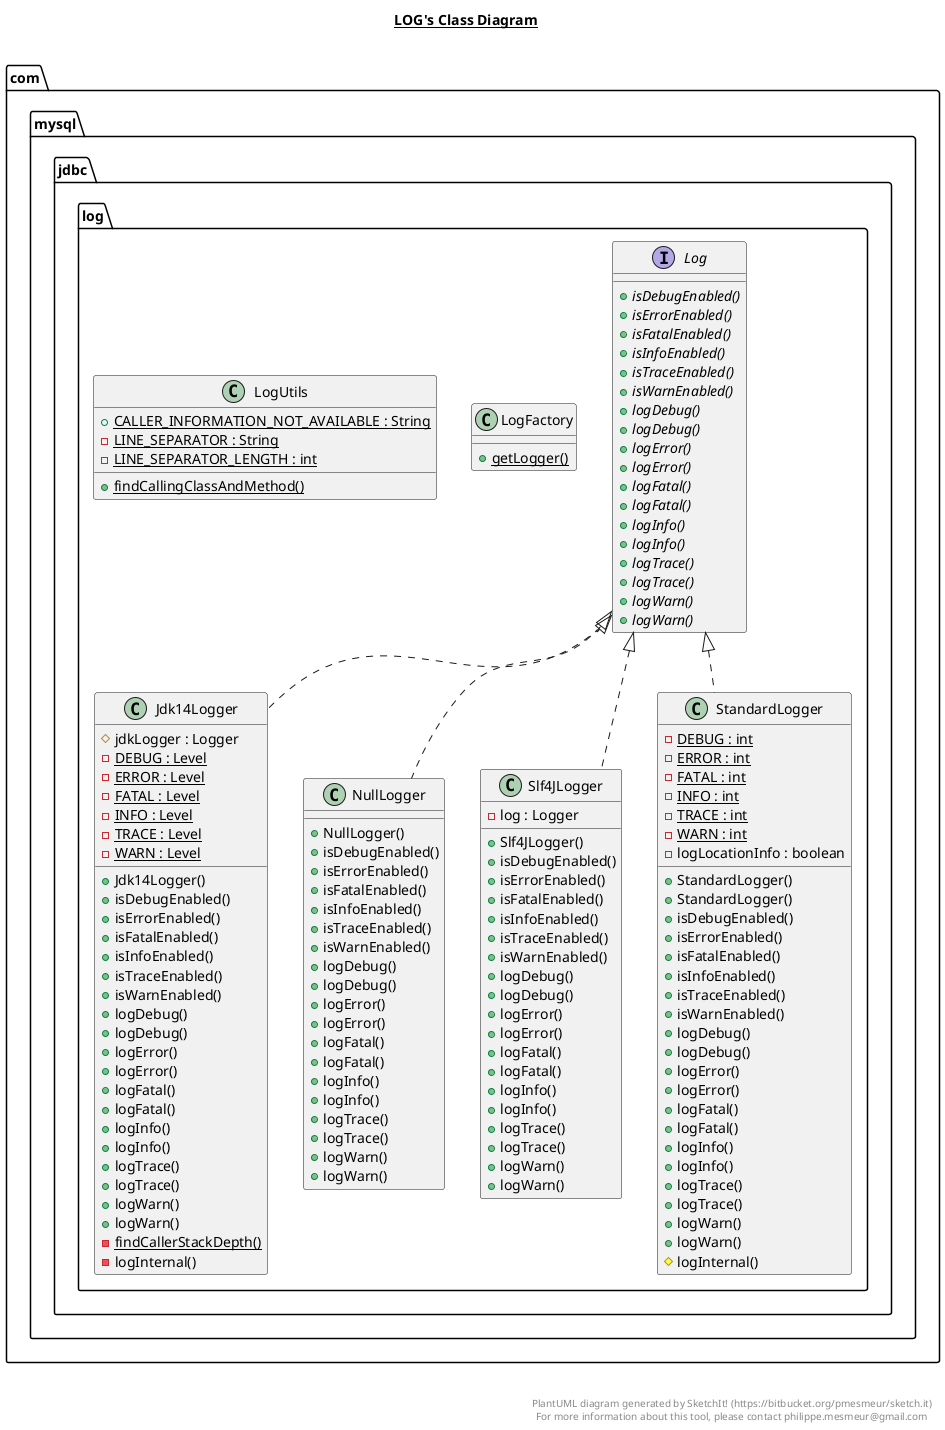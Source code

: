 @startuml

title __LOG's Class Diagram__\n

  namespace com.mysql.jdbc {
    namespace log {
      class com.mysql.jdbc.log.Jdk14Logger {
          # jdkLogger : Logger
          {static} - DEBUG : Level
          {static} - ERROR : Level
          {static} - FATAL : Level
          {static} - INFO : Level
          {static} - TRACE : Level
          {static} - WARN : Level
          + Jdk14Logger()
          + isDebugEnabled()
          + isErrorEnabled()
          + isFatalEnabled()
          + isInfoEnabled()
          + isTraceEnabled()
          + isWarnEnabled()
          + logDebug()
          + logDebug()
          + logError()
          + logError()
          + logFatal()
          + logFatal()
          + logInfo()
          + logInfo()
          + logTrace()
          + logTrace()
          + logWarn()
          + logWarn()
          {static} - findCallerStackDepth()
          - logInternal()
      }
    }
  }
  

  namespace com.mysql.jdbc {
    namespace log {
      interface com.mysql.jdbc.log.Log {
          {abstract} + isDebugEnabled()
          {abstract} + isErrorEnabled()
          {abstract} + isFatalEnabled()
          {abstract} + isInfoEnabled()
          {abstract} + isTraceEnabled()
          {abstract} + isWarnEnabled()
          {abstract} + logDebug()
          {abstract} + logDebug()
          {abstract} + logError()
          {abstract} + logError()
          {abstract} + logFatal()
          {abstract} + logFatal()
          {abstract} + logInfo()
          {abstract} + logInfo()
          {abstract} + logTrace()
          {abstract} + logTrace()
          {abstract} + logWarn()
          {abstract} + logWarn()
      }
    }
  }
  

  namespace com.mysql.jdbc {
    namespace log {
      class com.mysql.jdbc.log.LogFactory {
          {static} + getLogger()
      }
    }
  }
  

  namespace com.mysql.jdbc {
    namespace log {
      class com.mysql.jdbc.log.LogUtils {
          {static} + CALLER_INFORMATION_NOT_AVAILABLE : String
          {static} - LINE_SEPARATOR : String
          {static} - LINE_SEPARATOR_LENGTH : int
          {static} + findCallingClassAndMethod()
      }
    }
  }
  

  namespace com.mysql.jdbc {
    namespace log {
      class com.mysql.jdbc.log.NullLogger {
          + NullLogger()
          + isDebugEnabled()
          + isErrorEnabled()
          + isFatalEnabled()
          + isInfoEnabled()
          + isTraceEnabled()
          + isWarnEnabled()
          + logDebug()
          + logDebug()
          + logError()
          + logError()
          + logFatal()
          + logFatal()
          + logInfo()
          + logInfo()
          + logTrace()
          + logTrace()
          + logWarn()
          + logWarn()
      }
    }
  }
  

  namespace com.mysql.jdbc {
    namespace log {
      class com.mysql.jdbc.log.Slf4JLogger {
          - log : Logger
          + Slf4JLogger()
          + isDebugEnabled()
          + isErrorEnabled()
          + isFatalEnabled()
          + isInfoEnabled()
          + isTraceEnabled()
          + isWarnEnabled()
          + logDebug()
          + logDebug()
          + logError()
          + logError()
          + logFatal()
          + logFatal()
          + logInfo()
          + logInfo()
          + logTrace()
          + logTrace()
          + logWarn()
          + logWarn()
      }
    }
  }
  

  namespace com.mysql.jdbc {
    namespace log {
      class com.mysql.jdbc.log.StandardLogger {
          {static} - DEBUG : int
          {static} - ERROR : int
          {static} - FATAL : int
          {static} - INFO : int
          {static} - TRACE : int
          {static} - WARN : int
          - logLocationInfo : boolean
          + StandardLogger()
          + StandardLogger()
          + isDebugEnabled()
          + isErrorEnabled()
          + isFatalEnabled()
          + isInfoEnabled()
          + isTraceEnabled()
          + isWarnEnabled()
          + logDebug()
          + logDebug()
          + logError()
          + logError()
          + logFatal()
          + logFatal()
          + logInfo()
          + logInfo()
          + logTrace()
          + logTrace()
          + logWarn()
          + logWarn()
          # logInternal()
      }
    }
  }
  

  com.mysql.jdbc.log.Jdk14Logger .up.|> Log
  com.mysql.jdbc.log.NullLogger .up.|> Log
  com.mysql.jdbc.log.Slf4JLogger .up.|> Log
  com.mysql.jdbc.log.StandardLogger .up.|> Log


right footer


PlantUML diagram generated by SketchIt! (https://bitbucket.org/pmesmeur/sketch.it)
For more information about this tool, please contact philippe.mesmeur@gmail.com
endfooter

@enduml
